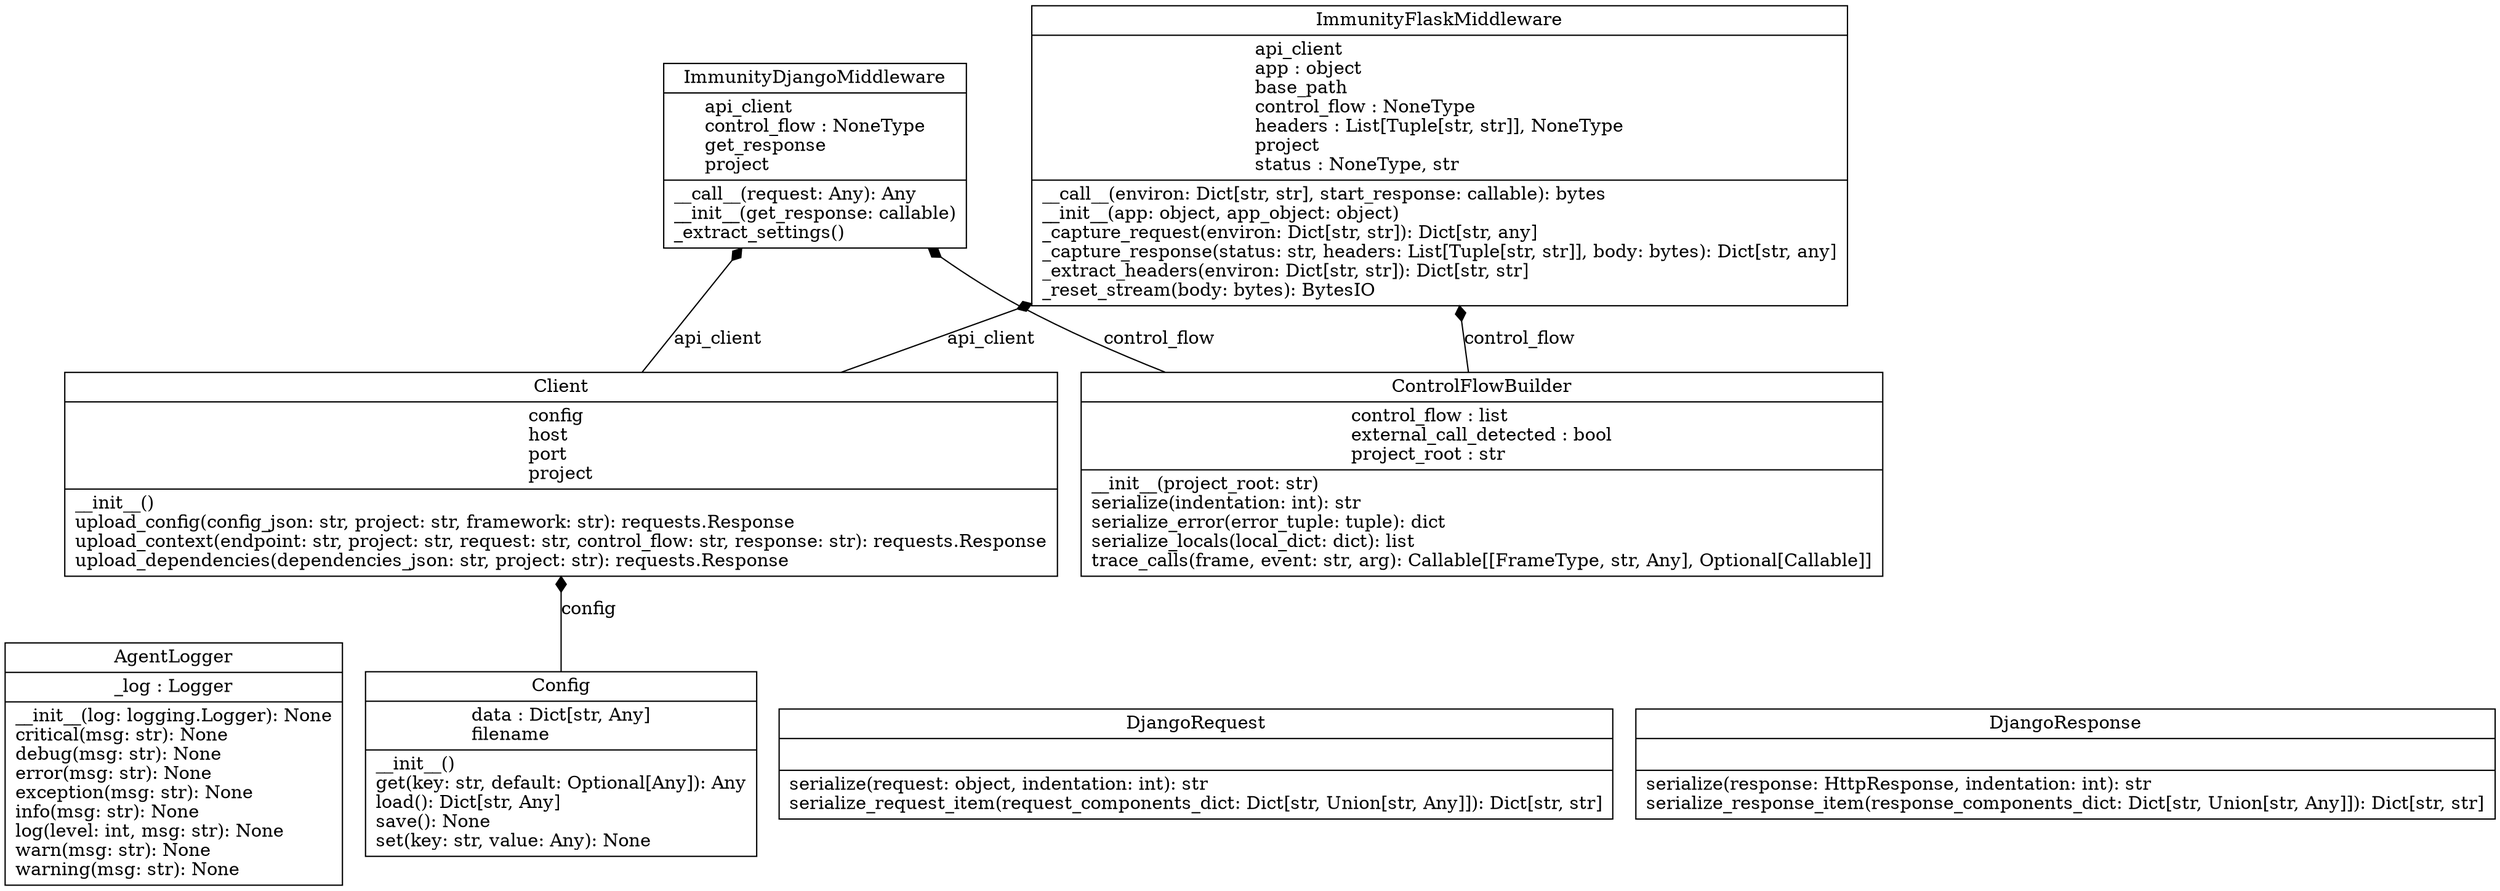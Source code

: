 digraph "classes" {
rankdir=BT
charset="utf-8"
"immunity_agent.logger.AgentLogger" [color="black", fontcolor="black", label=<{AgentLogger|_log : Logger<br ALIGN="LEFT"/>|__init__(log: logging.Logger): None<br ALIGN="LEFT"/>critical(msg: str): None<br ALIGN="LEFT"/>debug(msg: str): None<br ALIGN="LEFT"/>error(msg: str): None<br ALIGN="LEFT"/>exception(msg: str): None<br ALIGN="LEFT"/>info(msg: str): None<br ALIGN="LEFT"/>log(level: int, msg: str): None<br ALIGN="LEFT"/>warn(msg: str): None<br ALIGN="LEFT"/>warning(msg: str): None<br ALIGN="LEFT"/>}>, shape="record", style="solid"];
"immunity_agent.api.client.Client" [color="black", fontcolor="black", label=<{Client|config<br ALIGN="LEFT"/>host<br ALIGN="LEFT"/>port<br ALIGN="LEFT"/>project<br ALIGN="LEFT"/>|__init__()<br ALIGN="LEFT"/>upload_config(config_json: str, project: str, framework: str): requests.Response<br ALIGN="LEFT"/>upload_context(endpoint: str, project: str, request: str, control_flow: str, response: str): requests.Response<br ALIGN="LEFT"/>upload_dependencies(dependencies_json: str, project: str): requests.Response<br ALIGN="LEFT"/>}>, shape="record", style="solid"];
"immunity_agent.config.Config" [color="black", fontcolor="black", label=<{Config|data : Dict[str, Any]<br ALIGN="LEFT"/>filename<br ALIGN="LEFT"/>|__init__()<br ALIGN="LEFT"/>get(key: str, default: Optional[Any]): Any<br ALIGN="LEFT"/>load(): Dict[str, Any]<br ALIGN="LEFT"/>save(): None<br ALIGN="LEFT"/>set(key: str, value: Any): None<br ALIGN="LEFT"/>}>, shape="record", style="solid"];
"immunity_agent.control_flow.control_flow.ControlFlowBuilder" [color="black", fontcolor="black", label=<{ControlFlowBuilder|control_flow : list<br ALIGN="LEFT"/>external_call_detected : bool<br ALIGN="LEFT"/>project_root : str<br ALIGN="LEFT"/>|__init__(project_root: str)<br ALIGN="LEFT"/>serialize(indentation: int): str<br ALIGN="LEFT"/>serialize_error(error_tuple: tuple): dict<br ALIGN="LEFT"/>serialize_locals(local_dict: dict): list<br ALIGN="LEFT"/>trace_calls(frame, event: str, arg): Callable[[FrameType, str, Any], Optional[Callable]]<br ALIGN="LEFT"/>}>, shape="record", style="solid"];
"immunity_agent.request.django_request.DjangoRequest" [color="black", fontcolor="black", label=<{DjangoRequest|<br ALIGN="LEFT"/>|serialize(request: object, indentation: int): str<br ALIGN="LEFT"/>serialize_request_item(request_components_dict: Dict[str, Union[str, Any]]): Dict[str, str]<br ALIGN="LEFT"/>}>, shape="record", style="solid"];
"immunity_agent.response.django_response.DjangoResponse" [color="black", fontcolor="black", label=<{DjangoResponse|<br ALIGN="LEFT"/>|serialize(response: HttpResponse, indentation: int): str<br ALIGN="LEFT"/>serialize_response_item(response_components_dict: Dict[str, Union[str, Any]]): Dict[str, str]<br ALIGN="LEFT"/>}>, shape="record", style="solid"];
"immunity_agent.middlewares.django_middleware.ImmunityDjangoMiddleware" [color="black", fontcolor="black", label=<{ImmunityDjangoMiddleware|api_client<br ALIGN="LEFT"/>control_flow : NoneType<br ALIGN="LEFT"/>get_response<br ALIGN="LEFT"/>project<br ALIGN="LEFT"/>|__call__(request: Any): Any<br ALIGN="LEFT"/>__init__(get_response: callable)<br ALIGN="LEFT"/>_extract_settings()<br ALIGN="LEFT"/>}>, shape="record", style="solid"];
"immunity_agent.middlewares.flask_middleware.ImmunityFlaskMiddleware" [color="black", fontcolor="black", label=<{ImmunityFlaskMiddleware|api_client<br ALIGN="LEFT"/>app : object<br ALIGN="LEFT"/>base_path<br ALIGN="LEFT"/>control_flow : NoneType<br ALIGN="LEFT"/>headers : List[Tuple[str, str]], NoneType<br ALIGN="LEFT"/>project<br ALIGN="LEFT"/>status : NoneType, str<br ALIGN="LEFT"/>|__call__(environ: Dict[str, str], start_response: callable): bytes<br ALIGN="LEFT"/>__init__(app: object, app_object: object)<br ALIGN="LEFT"/>_capture_request(environ: Dict[str, str]): Dict[str, any]<br ALIGN="LEFT"/>_capture_response(status: str, headers: List[Tuple[str, str]], body: bytes): Dict[str, any]<br ALIGN="LEFT"/>_extract_headers(environ: Dict[str, str]): Dict[str, str]<br ALIGN="LEFT"/>_reset_stream(body: bytes): BytesIO<br ALIGN="LEFT"/>}>, shape="record", style="solid"];
"immunity_agent.api.client.Client" -> "immunity_agent.middlewares.django_middleware.ImmunityDjangoMiddleware" [arrowhead="diamond", arrowtail="none", fontcolor="black", label="api_client", style="solid"];
"immunity_agent.api.client.Client" -> "immunity_agent.middlewares.flask_middleware.ImmunityFlaskMiddleware" [arrowhead="diamond", arrowtail="none", fontcolor="black", label="api_client", style="solid"];
"immunity_agent.config.Config" -> "immunity_agent.api.client.Client" [arrowhead="diamond", arrowtail="none", fontcolor="black", label="config", style="solid"];
"immunity_agent.control_flow.control_flow.ControlFlowBuilder" -> "immunity_agent.middlewares.django_middleware.ImmunityDjangoMiddleware" [arrowhead="diamond", arrowtail="none", fontcolor="black", label="control_flow", style="solid"];
"immunity_agent.control_flow.control_flow.ControlFlowBuilder" -> "immunity_agent.middlewares.flask_middleware.ImmunityFlaskMiddleware" [arrowhead="diamond", arrowtail="none", fontcolor="black", label="control_flow", style="solid"];
}

